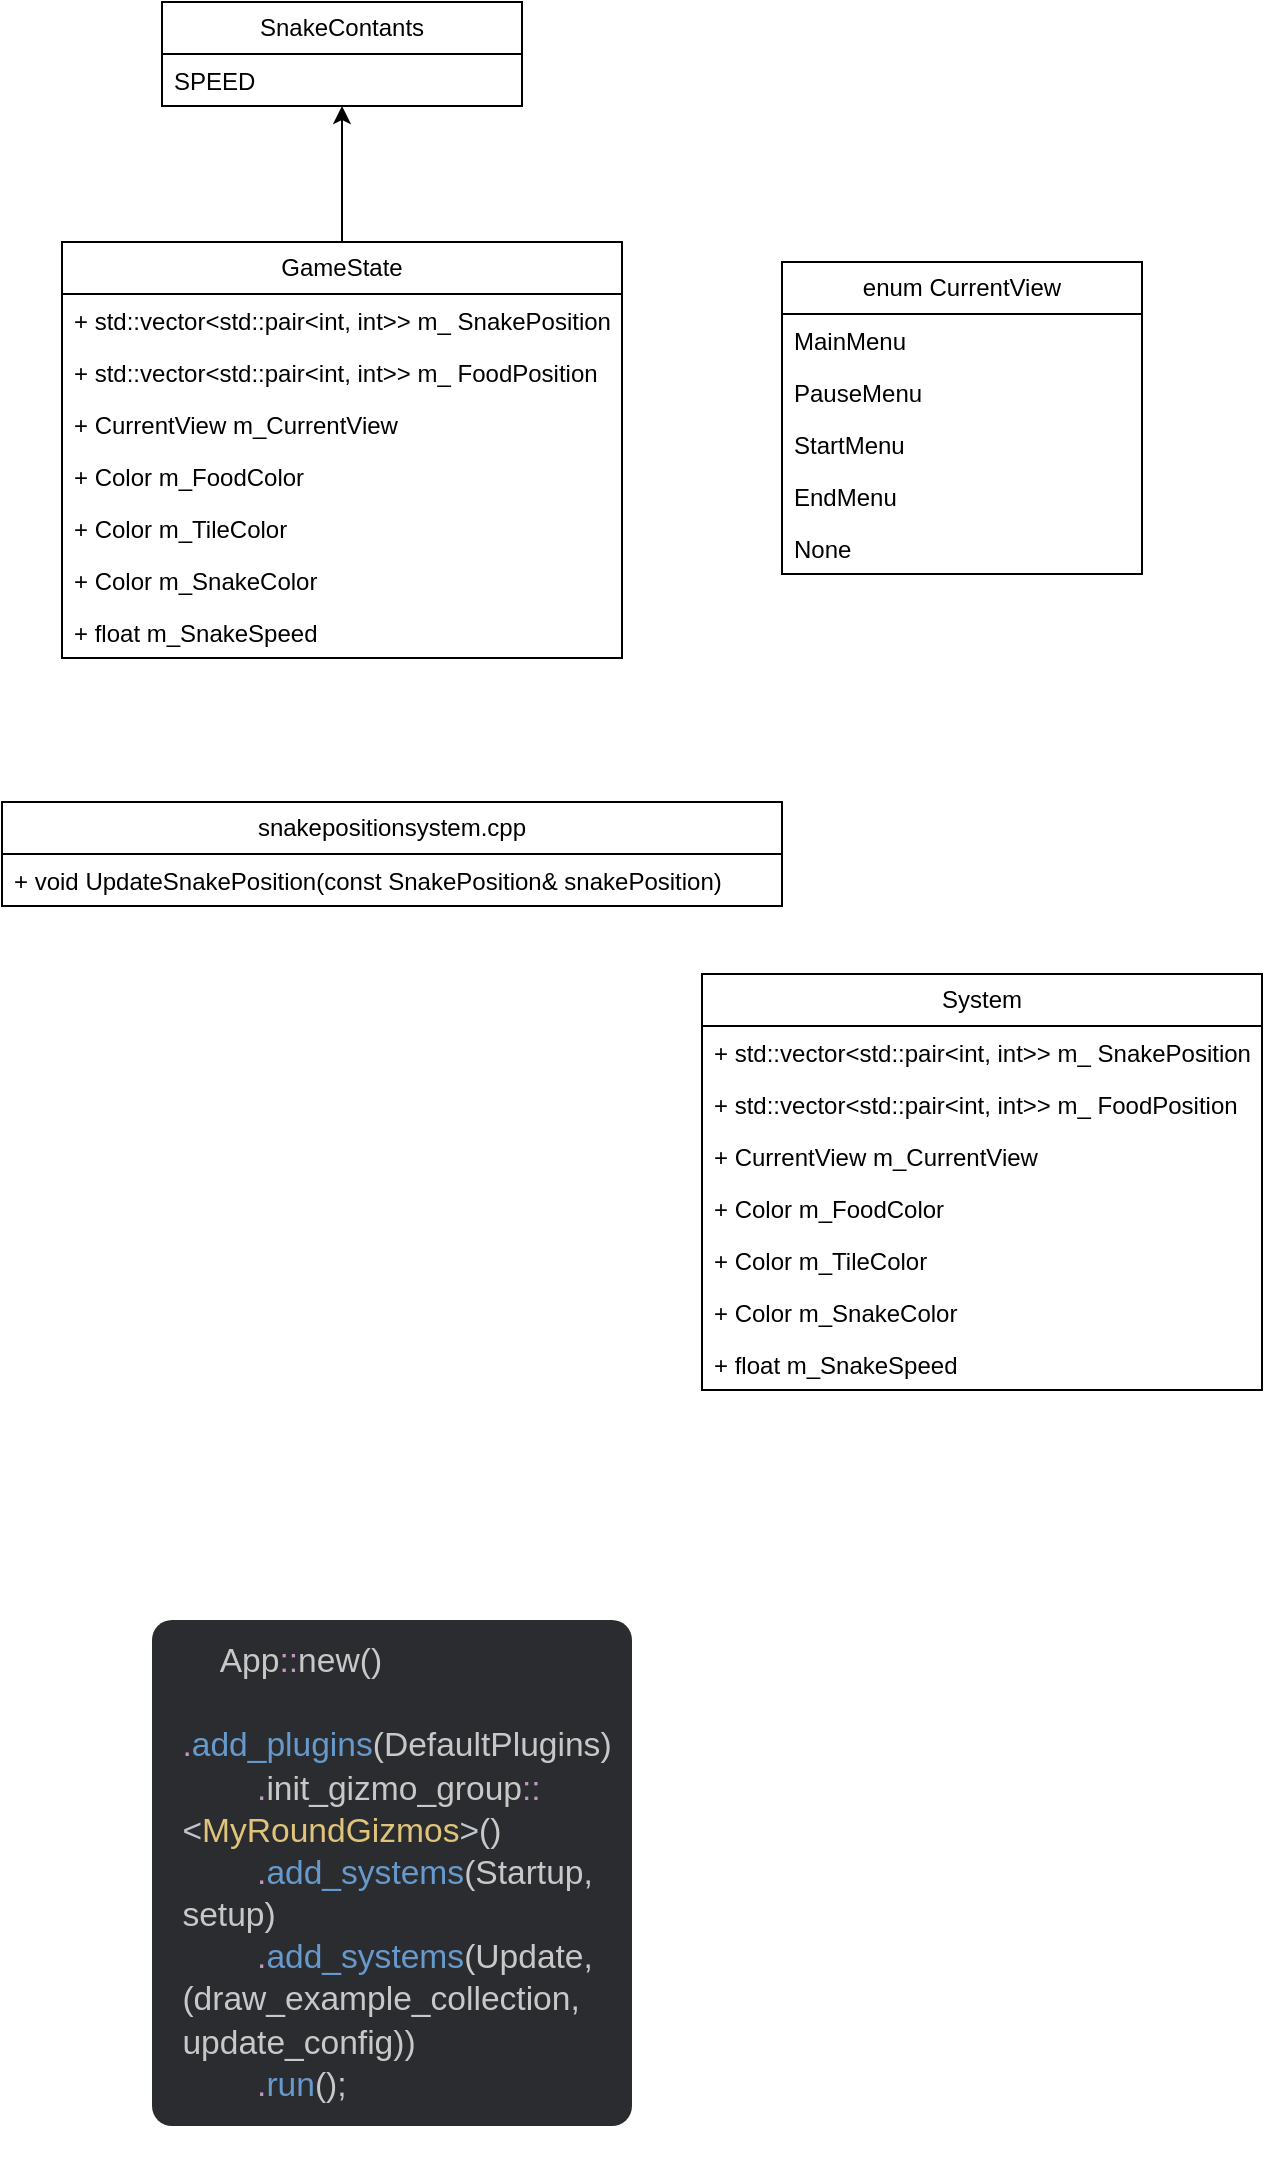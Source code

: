 <mxfile version="24.6.4" type="device">
  <diagram name="Page-1" id="0d2VIHg2cwiPwlGrtZNR">
    <mxGraphModel dx="1418" dy="1826" grid="1" gridSize="10" guides="1" tooltips="1" connect="1" arrows="1" fold="1" page="1" pageScale="1" pageWidth="850" pageHeight="1100" math="0" shadow="0">
      <root>
        <mxCell id="0" />
        <mxCell id="1" parent="0" />
        <mxCell id="qlqU-e81dwh_bHePKwua-23" style="edgeStyle=orthogonalEdgeStyle;rounded=0;orthogonalLoop=1;jettySize=auto;html=1;exitX=0.5;exitY=0;exitDx=0;exitDy=0;" edge="1" parent="1" source="qlqU-e81dwh_bHePKwua-1" target="qlqU-e81dwh_bHePKwua-17">
          <mxGeometry relative="1" as="geometry" />
        </mxCell>
        <mxCell id="qlqU-e81dwh_bHePKwua-1" value="GameState" style="swimlane;fontStyle=0;childLayout=stackLayout;horizontal=1;startSize=26;fillColor=none;horizontalStack=0;resizeParent=1;resizeParentMax=0;resizeLast=0;collapsible=1;marginBottom=0;whiteSpace=wrap;html=1;" vertex="1" parent="1">
          <mxGeometry x="60" y="80" width="280" height="208" as="geometry" />
        </mxCell>
        <mxCell id="qlqU-e81dwh_bHePKwua-2" value="+ std::vector&amp;lt;std::pair&amp;lt;int, int&amp;gt;&amp;gt; m_ SnakePosition&lt;div&gt;&lt;br&gt;&lt;/div&gt;" style="text;strokeColor=none;fillColor=none;align=left;verticalAlign=top;spacingLeft=4;spacingRight=4;overflow=hidden;rotatable=0;points=[[0,0.5],[1,0.5]];portConstraint=eastwest;whiteSpace=wrap;html=1;" vertex="1" parent="qlqU-e81dwh_bHePKwua-1">
          <mxGeometry y="26" width="280" height="26" as="geometry" />
        </mxCell>
        <mxCell id="qlqU-e81dwh_bHePKwua-3" value="+ std::vector&amp;lt;std::pair&amp;lt;int, int&amp;gt;&amp;gt; m_ FoodPosition&lt;div&gt;&lt;br&gt;&lt;/div&gt;" style="text;strokeColor=none;fillColor=none;align=left;verticalAlign=top;spacingLeft=4;spacingRight=4;overflow=hidden;rotatable=0;points=[[0,0.5],[1,0.5]];portConstraint=eastwest;whiteSpace=wrap;html=1;" vertex="1" parent="qlqU-e81dwh_bHePKwua-1">
          <mxGeometry y="52" width="280" height="26" as="geometry" />
        </mxCell>
        <mxCell id="qlqU-e81dwh_bHePKwua-4" value="+ CurrentView m_CurrentView&lt;div&gt;&lt;div&gt;&lt;div&gt;&lt;br&gt;&lt;/div&gt;&lt;/div&gt;&lt;/div&gt;" style="text;strokeColor=none;fillColor=none;align=left;verticalAlign=top;spacingLeft=4;spacingRight=4;overflow=hidden;rotatable=0;points=[[0,0.5],[1,0.5]];portConstraint=eastwest;whiteSpace=wrap;html=1;" vertex="1" parent="qlqU-e81dwh_bHePKwua-1">
          <mxGeometry y="78" width="280" height="26" as="geometry" />
        </mxCell>
        <mxCell id="qlqU-e81dwh_bHePKwua-13" value="&lt;div&gt;&lt;div&gt;&lt;div&gt;+ Color m_FoodColor&lt;/div&gt;&lt;/div&gt;&lt;/div&gt;" style="text;strokeColor=none;fillColor=none;align=left;verticalAlign=top;spacingLeft=4;spacingRight=4;overflow=hidden;rotatable=0;points=[[0,0.5],[1,0.5]];portConstraint=eastwest;whiteSpace=wrap;html=1;" vertex="1" parent="qlqU-e81dwh_bHePKwua-1">
          <mxGeometry y="104" width="280" height="26" as="geometry" />
        </mxCell>
        <mxCell id="qlqU-e81dwh_bHePKwua-16" value="&lt;div&gt;&lt;div&gt;&lt;div&gt;+ Color m_TileColor&lt;/div&gt;&lt;/div&gt;&lt;/div&gt;&lt;div&gt;&lt;br&gt;&lt;/div&gt;" style="text;strokeColor=none;fillColor=none;align=left;verticalAlign=top;spacingLeft=4;spacingRight=4;overflow=hidden;rotatable=0;points=[[0,0.5],[1,0.5]];portConstraint=eastwest;whiteSpace=wrap;html=1;" vertex="1" parent="qlqU-e81dwh_bHePKwua-1">
          <mxGeometry y="130" width="280" height="26" as="geometry" />
        </mxCell>
        <mxCell id="qlqU-e81dwh_bHePKwua-15" value="&lt;div&gt;&lt;div&gt;&lt;div&gt;+ Color m_SnakeColor&lt;/div&gt;&lt;/div&gt;&lt;/div&gt;&lt;div&gt;&lt;br&gt;&lt;/div&gt;" style="text;strokeColor=none;fillColor=none;align=left;verticalAlign=top;spacingLeft=4;spacingRight=4;overflow=hidden;rotatable=0;points=[[0,0.5],[1,0.5]];portConstraint=eastwest;whiteSpace=wrap;html=1;" vertex="1" parent="qlqU-e81dwh_bHePKwua-1">
          <mxGeometry y="156" width="280" height="26" as="geometry" />
        </mxCell>
        <mxCell id="qlqU-e81dwh_bHePKwua-14" value="&lt;div&gt;&lt;div&gt;&lt;div&gt;+ float m_SnakeSpeed&lt;/div&gt;&lt;/div&gt;&lt;/div&gt;" style="text;strokeColor=none;fillColor=none;align=left;verticalAlign=top;spacingLeft=4;spacingRight=4;overflow=hidden;rotatable=0;points=[[0,0.5],[1,0.5]];portConstraint=eastwest;whiteSpace=wrap;html=1;" vertex="1" parent="qlqU-e81dwh_bHePKwua-1">
          <mxGeometry y="182" width="280" height="26" as="geometry" />
        </mxCell>
        <mxCell id="qlqU-e81dwh_bHePKwua-5" value="enum CurrentView" style="swimlane;fontStyle=0;childLayout=stackLayout;horizontal=1;startSize=26;fillColor=none;horizontalStack=0;resizeParent=1;resizeParentMax=0;resizeLast=0;collapsible=1;marginBottom=0;whiteSpace=wrap;html=1;" vertex="1" parent="1">
          <mxGeometry x="420" y="90" width="180" height="156" as="geometry" />
        </mxCell>
        <mxCell id="qlqU-e81dwh_bHePKwua-6" value="&lt;div&gt;MainMenu&lt;/div&gt;" style="text;strokeColor=none;fillColor=none;align=left;verticalAlign=top;spacingLeft=4;spacingRight=4;overflow=hidden;rotatable=0;points=[[0,0.5],[1,0.5]];portConstraint=eastwest;whiteSpace=wrap;html=1;" vertex="1" parent="qlqU-e81dwh_bHePKwua-5">
          <mxGeometry y="26" width="180" height="26" as="geometry" />
        </mxCell>
        <mxCell id="qlqU-e81dwh_bHePKwua-7" value="&lt;div&gt;PauseMenu&lt;/div&gt;" style="text;strokeColor=none;fillColor=none;align=left;verticalAlign=top;spacingLeft=4;spacingRight=4;overflow=hidden;rotatable=0;points=[[0,0.5],[1,0.5]];portConstraint=eastwest;whiteSpace=wrap;html=1;" vertex="1" parent="qlqU-e81dwh_bHePKwua-5">
          <mxGeometry y="52" width="180" height="26" as="geometry" />
        </mxCell>
        <mxCell id="qlqU-e81dwh_bHePKwua-11" value="&lt;div&gt;StartMenu&lt;/div&gt;" style="text;strokeColor=none;fillColor=none;align=left;verticalAlign=top;spacingLeft=4;spacingRight=4;overflow=hidden;rotatable=0;points=[[0,0.5],[1,0.5]];portConstraint=eastwest;whiteSpace=wrap;html=1;" vertex="1" parent="qlqU-e81dwh_bHePKwua-5">
          <mxGeometry y="78" width="180" height="26" as="geometry" />
        </mxCell>
        <mxCell id="qlqU-e81dwh_bHePKwua-9" value="&lt;div&gt;EndMenu&lt;/div&gt;" style="text;strokeColor=none;fillColor=none;align=left;verticalAlign=top;spacingLeft=4;spacingRight=4;overflow=hidden;rotatable=0;points=[[0,0.5],[1,0.5]];portConstraint=eastwest;whiteSpace=wrap;html=1;" vertex="1" parent="qlqU-e81dwh_bHePKwua-5">
          <mxGeometry y="104" width="180" height="26" as="geometry" />
        </mxCell>
        <mxCell id="qlqU-e81dwh_bHePKwua-10" value="None" style="text;strokeColor=none;fillColor=none;align=left;verticalAlign=top;spacingLeft=4;spacingRight=4;overflow=hidden;rotatable=0;points=[[0,0.5],[1,0.5]];portConstraint=eastwest;whiteSpace=wrap;html=1;" vertex="1" parent="qlqU-e81dwh_bHePKwua-5">
          <mxGeometry y="130" width="180" height="26" as="geometry" />
        </mxCell>
        <mxCell id="qlqU-e81dwh_bHePKwua-17" value="SnakeContants" style="swimlane;fontStyle=0;childLayout=stackLayout;horizontal=1;startSize=26;fillColor=none;horizontalStack=0;resizeParent=1;resizeParentMax=0;resizeLast=0;collapsible=1;marginBottom=0;whiteSpace=wrap;html=1;" vertex="1" parent="1">
          <mxGeometry x="110" y="-40" width="180" height="52" as="geometry" />
        </mxCell>
        <mxCell id="qlqU-e81dwh_bHePKwua-18" value="&lt;div&gt;SPEED&lt;/div&gt;" style="text;strokeColor=none;fillColor=none;align=left;verticalAlign=top;spacingLeft=4;spacingRight=4;overflow=hidden;rotatable=0;points=[[0,0.5],[1,0.5]];portConstraint=eastwest;whiteSpace=wrap;html=1;" vertex="1" parent="qlqU-e81dwh_bHePKwua-17">
          <mxGeometry y="26" width="180" height="26" as="geometry" />
        </mxCell>
        <mxCell id="qlqU-e81dwh_bHePKwua-24" value="snakepositionsystem.cpp" style="swimlane;fontStyle=0;childLayout=stackLayout;horizontal=1;startSize=26;fillColor=none;horizontalStack=0;resizeParent=1;resizeParentMax=0;resizeLast=0;collapsible=1;marginBottom=0;whiteSpace=wrap;html=1;" vertex="1" parent="1">
          <mxGeometry x="30" y="360" width="390" height="52" as="geometry" />
        </mxCell>
        <mxCell id="qlqU-e81dwh_bHePKwua-30" value="&lt;div&gt;&lt;div&gt;&lt;div&gt;+ void UpdateSnakePosition(const SnakePosition&amp;amp; snakePosition)&lt;/div&gt;&lt;/div&gt;&lt;/div&gt;" style="text;strokeColor=none;fillColor=none;align=left;verticalAlign=top;spacingLeft=4;spacingRight=4;overflow=hidden;rotatable=0;points=[[0,0.5],[1,0.5]];portConstraint=eastwest;whiteSpace=wrap;html=1;" vertex="1" parent="qlqU-e81dwh_bHePKwua-24">
          <mxGeometry y="26" width="390" height="26" as="geometry" />
        </mxCell>
        <mxCell id="qlqU-e81dwh_bHePKwua-32" value="System" style="swimlane;fontStyle=0;childLayout=stackLayout;horizontal=1;startSize=26;fillColor=none;horizontalStack=0;resizeParent=1;resizeParentMax=0;resizeLast=0;collapsible=1;marginBottom=0;whiteSpace=wrap;html=1;" vertex="1" parent="1">
          <mxGeometry x="380" y="446" width="280" height="208" as="geometry" />
        </mxCell>
        <mxCell id="qlqU-e81dwh_bHePKwua-33" value="+ std::vector&amp;lt;std::pair&amp;lt;int, int&amp;gt;&amp;gt; m_ SnakePosition&lt;div&gt;&lt;br&gt;&lt;/div&gt;" style="text;strokeColor=none;fillColor=none;align=left;verticalAlign=top;spacingLeft=4;spacingRight=4;overflow=hidden;rotatable=0;points=[[0,0.5],[1,0.5]];portConstraint=eastwest;whiteSpace=wrap;html=1;" vertex="1" parent="qlqU-e81dwh_bHePKwua-32">
          <mxGeometry y="26" width="280" height="26" as="geometry" />
        </mxCell>
        <mxCell id="qlqU-e81dwh_bHePKwua-34" value="+ std::vector&amp;lt;std::pair&amp;lt;int, int&amp;gt;&amp;gt; m_ FoodPosition&lt;div&gt;&lt;br&gt;&lt;/div&gt;" style="text;strokeColor=none;fillColor=none;align=left;verticalAlign=top;spacingLeft=4;spacingRight=4;overflow=hidden;rotatable=0;points=[[0,0.5],[1,0.5]];portConstraint=eastwest;whiteSpace=wrap;html=1;" vertex="1" parent="qlqU-e81dwh_bHePKwua-32">
          <mxGeometry y="52" width="280" height="26" as="geometry" />
        </mxCell>
        <mxCell id="qlqU-e81dwh_bHePKwua-35" value="+ CurrentView m_CurrentView&lt;div&gt;&lt;div&gt;&lt;div&gt;&lt;br&gt;&lt;/div&gt;&lt;/div&gt;&lt;/div&gt;" style="text;strokeColor=none;fillColor=none;align=left;verticalAlign=top;spacingLeft=4;spacingRight=4;overflow=hidden;rotatable=0;points=[[0,0.5],[1,0.5]];portConstraint=eastwest;whiteSpace=wrap;html=1;" vertex="1" parent="qlqU-e81dwh_bHePKwua-32">
          <mxGeometry y="78" width="280" height="26" as="geometry" />
        </mxCell>
        <mxCell id="qlqU-e81dwh_bHePKwua-36" value="&lt;div&gt;&lt;div&gt;&lt;div&gt;+ Color m_FoodColor&lt;/div&gt;&lt;/div&gt;&lt;/div&gt;" style="text;strokeColor=none;fillColor=none;align=left;verticalAlign=top;spacingLeft=4;spacingRight=4;overflow=hidden;rotatable=0;points=[[0,0.5],[1,0.5]];portConstraint=eastwest;whiteSpace=wrap;html=1;" vertex="1" parent="qlqU-e81dwh_bHePKwua-32">
          <mxGeometry y="104" width="280" height="26" as="geometry" />
        </mxCell>
        <mxCell id="qlqU-e81dwh_bHePKwua-37" value="&lt;div&gt;&lt;div&gt;&lt;div&gt;+ Color m_TileColor&lt;/div&gt;&lt;/div&gt;&lt;/div&gt;&lt;div&gt;&lt;br&gt;&lt;/div&gt;" style="text;strokeColor=none;fillColor=none;align=left;verticalAlign=top;spacingLeft=4;spacingRight=4;overflow=hidden;rotatable=0;points=[[0,0.5],[1,0.5]];portConstraint=eastwest;whiteSpace=wrap;html=1;" vertex="1" parent="qlqU-e81dwh_bHePKwua-32">
          <mxGeometry y="130" width="280" height="26" as="geometry" />
        </mxCell>
        <mxCell id="qlqU-e81dwh_bHePKwua-38" value="&lt;div&gt;&lt;div&gt;&lt;div&gt;+ Color m_SnakeColor&lt;/div&gt;&lt;/div&gt;&lt;/div&gt;&lt;div&gt;&lt;br&gt;&lt;/div&gt;" style="text;strokeColor=none;fillColor=none;align=left;verticalAlign=top;spacingLeft=4;spacingRight=4;overflow=hidden;rotatable=0;points=[[0,0.5],[1,0.5]];portConstraint=eastwest;whiteSpace=wrap;html=1;" vertex="1" parent="qlqU-e81dwh_bHePKwua-32">
          <mxGeometry y="156" width="280" height="26" as="geometry" />
        </mxCell>
        <mxCell id="qlqU-e81dwh_bHePKwua-39" value="&lt;div&gt;&lt;div&gt;&lt;div&gt;+ float m_SnakeSpeed&lt;/div&gt;&lt;/div&gt;&lt;/div&gt;" style="text;strokeColor=none;fillColor=none;align=left;verticalAlign=top;spacingLeft=4;spacingRight=4;overflow=hidden;rotatable=0;points=[[0,0.5],[1,0.5]];portConstraint=eastwest;whiteSpace=wrap;html=1;" vertex="1" parent="qlqU-e81dwh_bHePKwua-32">
          <mxGeometry y="182" width="280" height="26" as="geometry" />
        </mxCell>
        <mxCell id="qlqU-e81dwh_bHePKwua-40" value="&lt;pre style=&quot;box-sizing: border-box; -webkit-tap-highlight-color: rgba(0, 0, 0, 0); outline: none; color: rgb(192, 197, 206); background-color: rgb(43, 44, 47); font-family: var(--font-family-mono); font-variant-ligatures: none; padding: 10px 10px 10px 15px; font-size: 1.1rem; border-radius: 10px; overflow-wrap: break-word; text-wrap: wrap; text-align: start;&quot; class=&quot;language-rust z-code&quot; data-lang=&quot;rust&quot;&gt;&lt;code style=&quot;box-sizing: border-box; -webkit-tap-highlight-color: rgba(0, 0, 0, 0); outline: none; font-family: var(--font-family-mono); font-size: 1.05rem; color: rgb(200, 200, 200); border-radius: 10px; padding: 0px;&quot; data-lang=&quot;rust&quot; class=&quot;language-rust&quot;&gt;&lt;span style=&quot;box-sizing: border-box; -webkit-tap-highlight-color: rgba(0, 0, 0, 0); outline: none;&quot; class=&quot;z-source z-rust&quot;&gt;&lt;span style=&quot;box-sizing: border-box; -webkit-tap-highlight-color: rgba(0, 0, 0, 0); outline: none;&quot; class=&quot;z-meta z-function z-rust&quot;&gt;&lt;span style=&quot;box-sizing: border-box; -webkit-tap-highlight-color: rgba(0, 0, 0, 0); outline: none;&quot; class=&quot;z-meta z-block z-rust&quot;&gt;    &lt;span style=&quot;box-sizing: border-box; -webkit-tap-highlight-color: rgba(0, 0, 0, 0); outline: none;&quot; class=&quot;z-meta z-path z-rust&quot;&gt;App&lt;span style=&quot;box-sizing: border-box; -webkit-tap-highlight-color: rgba(0, 0, 0, 0); outline: none; color: rgb(197, 148, 197);&quot; class=&quot;z-punctuation z-accessor z-rust&quot;&gt;::&lt;/span&gt;&lt;/span&gt;new&lt;span style=&quot;box-sizing: border-box; -webkit-tap-highlight-color: rgba(0, 0, 0, 0); outline: none;&quot; class=&quot;z-meta z-group z-rust&quot;&gt;&lt;span style=&quot;box-sizing: border-box; -webkit-tap-highlight-color: rgba(0, 0, 0, 0); outline: none;&quot; class=&quot;z-punctuation z-section z-group z-begin z-rust&quot;&gt;(&lt;/span&gt;&lt;/span&gt;&lt;span style=&quot;box-sizing: border-box; -webkit-tap-highlight-color: rgba(0, 0, 0, 0); outline: none;&quot; class=&quot;z-meta z-group z-rust&quot;&gt;&lt;span style=&quot;box-sizing: border-box; -webkit-tap-highlight-color: rgba(0, 0, 0, 0); outline: none;&quot; class=&quot;z-punctuation z-section z-group z-end z-rust&quot;&gt;)&lt;/span&gt;&lt;/span&gt;&lt;br/&gt;&lt;/span&gt;&lt;/span&gt;&lt;/span&gt;&lt;span style=&quot;box-sizing: border-box; -webkit-tap-highlight-color: rgba(0, 0, 0, 0); outline: none;&quot; class=&quot;z-source z-rust&quot;&gt;&lt;span style=&quot;box-sizing: border-box; -webkit-tap-highlight-color: rgba(0, 0, 0, 0); outline: none;&quot; class=&quot;z-meta z-function z-rust&quot;&gt;&lt;span style=&quot;box-sizing: border-box; -webkit-tap-highlight-color: rgba(0, 0, 0, 0); outline: none;&quot; class=&quot;z-meta z-block z-rust&quot;&gt;        &lt;span style=&quot;box-sizing: border-box; -webkit-tap-highlight-color: rgba(0, 0, 0, 0); outline: none; color: rgb(197, 148, 197);&quot; class=&quot;z-punctuation z-accessor z-dot z-rust&quot;&gt;.&lt;/span&gt;&lt;span style=&quot;box-sizing: border-box; -webkit-tap-highlight-color: rgba(0, 0, 0, 0); outline: none; color: rgb(102, 153, 204);&quot; class=&quot;z-support z-function z-rust&quot;&gt;add_plugins&lt;/span&gt;&lt;span style=&quot;box-sizing: border-box; -webkit-tap-highlight-color: rgba(0, 0, 0, 0); outline: none;&quot; class=&quot;z-meta z-group z-rust&quot;&gt;&lt;span style=&quot;box-sizing: border-box; -webkit-tap-highlight-color: rgba(0, 0, 0, 0); outline: none;&quot; class=&quot;z-punctuation z-section z-group z-begin z-rust&quot;&gt;(&lt;/span&gt;DefaultPlugins&lt;/span&gt;&lt;span style=&quot;box-sizing: border-box; -webkit-tap-highlight-color: rgba(0, 0, 0, 0); outline: none;&quot; class=&quot;z-meta z-group z-rust&quot;&gt;&lt;span style=&quot;box-sizing: border-box; -webkit-tap-highlight-color: rgba(0, 0, 0, 0); outline: none;&quot; class=&quot;z-punctuation z-section z-group z-end z-rust&quot;&gt;)&lt;/span&gt;&lt;/span&gt;&lt;br/&gt;&lt;/span&gt;&lt;/span&gt;&lt;/span&gt;&lt;span style=&quot;box-sizing: border-box; -webkit-tap-highlight-color: rgba(0, 0, 0, 0); outline: none;&quot; class=&quot;z-source z-rust&quot;&gt;&lt;span style=&quot;box-sizing: border-box; -webkit-tap-highlight-color: rgba(0, 0, 0, 0); outline: none;&quot; class=&quot;z-meta z-function z-rust&quot;&gt;&lt;span style=&quot;box-sizing: border-box; -webkit-tap-highlight-color: rgba(0, 0, 0, 0); outline: none;&quot; class=&quot;z-meta z-block z-rust&quot;&gt;        &lt;span style=&quot;box-sizing: border-box; -webkit-tap-highlight-color: rgba(0, 0, 0, 0); outline: none; color: rgb(197, 148, 197);&quot; class=&quot;z-punctuation z-accessor z-dot z-rust&quot;&gt;.&lt;/span&gt;&lt;span style=&quot;box-sizing: border-box; -webkit-tap-highlight-color: rgba(0, 0, 0, 0); outline: none;&quot; class=&quot;z-meta z-path z-rust&quot;&gt;init_gizmo_group&lt;span style=&quot;box-sizing: border-box; -webkit-tap-highlight-color: rgba(0, 0, 0, 0); outline: none; color: rgb(197, 148, 197);&quot; class=&quot;z-punctuation z-accessor z-rust&quot;&gt;::&lt;/span&gt;&lt;/span&gt;&lt;span style=&quot;box-sizing: border-box; -webkit-tap-highlight-color: rgba(0, 0, 0, 0); outline: none; color: rgb(223, 196, 121);&quot; class=&quot;z-meta z-generic z-rust&quot;&gt;&lt;span style=&quot;box-sizing: border-box; -webkit-tap-highlight-color: rgba(0, 0, 0, 0); outline: none; color: rgb(192, 197, 206);&quot; class=&quot;z-punctuation z-definition z-generic z-begin z-rust&quot;&gt;&amp;lt;&lt;/span&gt;MyRoundGizmos&lt;span style=&quot;box-sizing: border-box; -webkit-tap-highlight-color: rgba(0, 0, 0, 0); outline: none; color: rgb(192, 197, 206);&quot; class=&quot;z-punctuation z-definition z-generic z-end z-rust&quot;&gt;&amp;gt;&lt;/span&gt;&lt;/span&gt;&lt;span style=&quot;box-sizing: border-box; -webkit-tap-highlight-color: rgba(0, 0, 0, 0); outline: none;&quot; class=&quot;z-meta z-group z-rust&quot;&gt;&lt;span style=&quot;box-sizing: border-box; -webkit-tap-highlight-color: rgba(0, 0, 0, 0); outline: none;&quot; class=&quot;z-punctuation z-section z-group z-begin z-rust&quot;&gt;(&lt;/span&gt;&lt;/span&gt;&lt;span style=&quot;box-sizing: border-box; -webkit-tap-highlight-color: rgba(0, 0, 0, 0); outline: none;&quot; class=&quot;z-meta z-group z-rust&quot;&gt;&lt;span style=&quot;box-sizing: border-box; -webkit-tap-highlight-color: rgba(0, 0, 0, 0); outline: none;&quot; class=&quot;z-punctuation z-section z-group z-end z-rust&quot;&gt;)&lt;/span&gt;&lt;/span&gt;&lt;br/&gt;&lt;/span&gt;&lt;/span&gt;&lt;/span&gt;&lt;span style=&quot;box-sizing: border-box; -webkit-tap-highlight-color: rgba(0, 0, 0, 0); outline: none;&quot; class=&quot;z-source z-rust&quot;&gt;&lt;span style=&quot;box-sizing: border-box; -webkit-tap-highlight-color: rgba(0, 0, 0, 0); outline: none;&quot; class=&quot;z-meta z-function z-rust&quot;&gt;&lt;span style=&quot;box-sizing: border-box; -webkit-tap-highlight-color: rgba(0, 0, 0, 0); outline: none;&quot; class=&quot;z-meta z-block z-rust&quot;&gt;        &lt;span style=&quot;box-sizing: border-box; -webkit-tap-highlight-color: rgba(0, 0, 0, 0); outline: none; color: rgb(197, 148, 197);&quot; class=&quot;z-punctuation z-accessor z-dot z-rust&quot;&gt;.&lt;/span&gt;&lt;span style=&quot;box-sizing: border-box; -webkit-tap-highlight-color: rgba(0, 0, 0, 0); outline: none; color: rgb(102, 153, 204);&quot; class=&quot;z-support z-function z-rust&quot;&gt;add_systems&lt;/span&gt;&lt;span style=&quot;box-sizing: border-box; -webkit-tap-highlight-color: rgba(0, 0, 0, 0); outline: none;&quot; class=&quot;z-meta z-group z-rust&quot;&gt;&lt;span style=&quot;box-sizing: border-box; -webkit-tap-highlight-color: rgba(0, 0, 0, 0); outline: none;&quot; class=&quot;z-punctuation z-section z-group z-begin z-rust&quot;&gt;(&lt;/span&gt;Startup&lt;span style=&quot;box-sizing: border-box; -webkit-tap-highlight-color: rgba(0, 0, 0, 0); outline: none;&quot; class=&quot;z-punctuation z-separator z-rust&quot;&gt;,&lt;/span&gt; setup&lt;/span&gt;&lt;span style=&quot;box-sizing: border-box; -webkit-tap-highlight-color: rgba(0, 0, 0, 0); outline: none;&quot; class=&quot;z-meta z-group z-rust&quot;&gt;&lt;span style=&quot;box-sizing: border-box; -webkit-tap-highlight-color: rgba(0, 0, 0, 0); outline: none;&quot; class=&quot;z-punctuation z-section z-group z-end z-rust&quot;&gt;)&lt;/span&gt;&lt;/span&gt;&lt;br/&gt;&lt;/span&gt;&lt;/span&gt;&lt;/span&gt;&lt;span style=&quot;box-sizing: border-box; -webkit-tap-highlight-color: rgba(0, 0, 0, 0); outline: none;&quot; class=&quot;z-source z-rust&quot;&gt;&lt;span style=&quot;box-sizing: border-box; -webkit-tap-highlight-color: rgba(0, 0, 0, 0); outline: none;&quot; class=&quot;z-meta z-function z-rust&quot;&gt;&lt;span style=&quot;box-sizing: border-box; -webkit-tap-highlight-color: rgba(0, 0, 0, 0); outline: none;&quot; class=&quot;z-meta z-block z-rust&quot;&gt;        &lt;span style=&quot;box-sizing: border-box; -webkit-tap-highlight-color: rgba(0, 0, 0, 0); outline: none; color: rgb(197, 148, 197);&quot; class=&quot;z-punctuation z-accessor z-dot z-rust&quot;&gt;.&lt;/span&gt;&lt;span style=&quot;box-sizing: border-box; -webkit-tap-highlight-color: rgba(0, 0, 0, 0); outline: none; color: rgb(102, 153, 204);&quot; class=&quot;z-support z-function z-rust&quot;&gt;add_systems&lt;/span&gt;&lt;span style=&quot;box-sizing: border-box; -webkit-tap-highlight-color: rgba(0, 0, 0, 0); outline: none;&quot; class=&quot;z-meta z-group z-rust&quot;&gt;&lt;span style=&quot;box-sizing: border-box; -webkit-tap-highlight-color: rgba(0, 0, 0, 0); outline: none;&quot; class=&quot;z-punctuation z-section z-group z-begin z-rust&quot;&gt;(&lt;/span&gt;Update&lt;span style=&quot;box-sizing: border-box; -webkit-tap-highlight-color: rgba(0, 0, 0, 0); outline: none;&quot; class=&quot;z-punctuation z-separator z-rust&quot;&gt;,&lt;/span&gt; &lt;span style=&quot;box-sizing: border-box; -webkit-tap-highlight-color: rgba(0, 0, 0, 0); outline: none;&quot; class=&quot;z-meta z-group z-rust&quot;&gt;&lt;span style=&quot;box-sizing: border-box; -webkit-tap-highlight-color: rgba(0, 0, 0, 0); outline: none;&quot; class=&quot;z-punctuation z-section z-group z-begin z-rust&quot;&gt;(&lt;/span&gt;draw_example_collection&lt;span style=&quot;box-sizing: border-box; -webkit-tap-highlight-color: rgba(0, 0, 0, 0); outline: none;&quot; class=&quot;z-punctuation z-separator z-rust&quot;&gt;,&lt;/span&gt; update_config&lt;/span&gt;&lt;span style=&quot;box-sizing: border-box; -webkit-tap-highlight-color: rgba(0, 0, 0, 0); outline: none;&quot; class=&quot;z-meta z-group z-rust&quot;&gt;&lt;span style=&quot;box-sizing: border-box; -webkit-tap-highlight-color: rgba(0, 0, 0, 0); outline: none;&quot; class=&quot;z-punctuation z-section z-group z-end z-rust&quot;&gt;)&lt;/span&gt;&lt;/span&gt;&lt;/span&gt;&lt;span style=&quot;box-sizing: border-box; -webkit-tap-highlight-color: rgba(0, 0, 0, 0); outline: none;&quot; class=&quot;z-meta z-group z-rust&quot;&gt;&lt;span style=&quot;box-sizing: border-box; -webkit-tap-highlight-color: rgba(0, 0, 0, 0); outline: none;&quot; class=&quot;z-punctuation z-section z-group z-end z-rust&quot;&gt;)&lt;/span&gt;&lt;/span&gt;&lt;br/&gt;&lt;/span&gt;&lt;/span&gt;&lt;/span&gt;&lt;span style=&quot;box-sizing: border-box; -webkit-tap-highlight-color: rgba(0, 0, 0, 0); outline: none;&quot; class=&quot;z-source z-rust&quot;&gt;&lt;span style=&quot;box-sizing: border-box; -webkit-tap-highlight-color: rgba(0, 0, 0, 0); outline: none;&quot; class=&quot;z-meta z-function z-rust&quot;&gt;&lt;span style=&quot;box-sizing: border-box; -webkit-tap-highlight-color: rgba(0, 0, 0, 0); outline: none;&quot; class=&quot;z-meta z-block z-rust&quot;&gt;        &lt;span style=&quot;box-sizing: border-box; -webkit-tap-highlight-color: rgba(0, 0, 0, 0); outline: none; color: rgb(197, 148, 197);&quot; class=&quot;z-punctuation z-accessor z-dot z-rust&quot;&gt;.&lt;/span&gt;&lt;span style=&quot;box-sizing: border-box; -webkit-tap-highlight-color: rgba(0, 0, 0, 0); outline: none; color: rgb(102, 153, 204);&quot; class=&quot;z-support z-function z-rust&quot;&gt;run&lt;/span&gt;&lt;span style=&quot;box-sizing: border-box; -webkit-tap-highlight-color: rgba(0, 0, 0, 0); outline: none;&quot; class=&quot;z-meta z-group z-rust&quot;&gt;&lt;span style=&quot;box-sizing: border-box; -webkit-tap-highlight-color: rgba(0, 0, 0, 0); outline: none;&quot; class=&quot;z-punctuation z-section z-group z-begin z-rust&quot;&gt;(&lt;/span&gt;&lt;/span&gt;&lt;span style=&quot;box-sizing: border-box; -webkit-tap-highlight-color: rgba(0, 0, 0, 0); outline: none;&quot; class=&quot;z-meta z-group z-rust&quot;&gt;&lt;span style=&quot;box-sizing: border-box; -webkit-tap-highlight-color: rgba(0, 0, 0, 0); outline: none;&quot; class=&quot;z-punctuation z-section z-group z-end z-rust&quot;&gt;)&lt;/span&gt;&lt;/span&gt;&lt;span style=&quot;box-sizing: border-box; -webkit-tap-highlight-color: rgba(0, 0, 0, 0); outline: none;&quot; class=&quot;z-punctuation z-terminator z-rust&quot;&gt;;&lt;/span&gt;&lt;/span&gt;&lt;/span&gt;&lt;/span&gt;&lt;/code&gt;&lt;/pre&gt;" style="html=1;whiteSpace=wrap;" vertex="1" parent="1">
          <mxGeometry x="170" y="870" width="110" height="50" as="geometry" />
        </mxCell>
      </root>
    </mxGraphModel>
  </diagram>
</mxfile>
